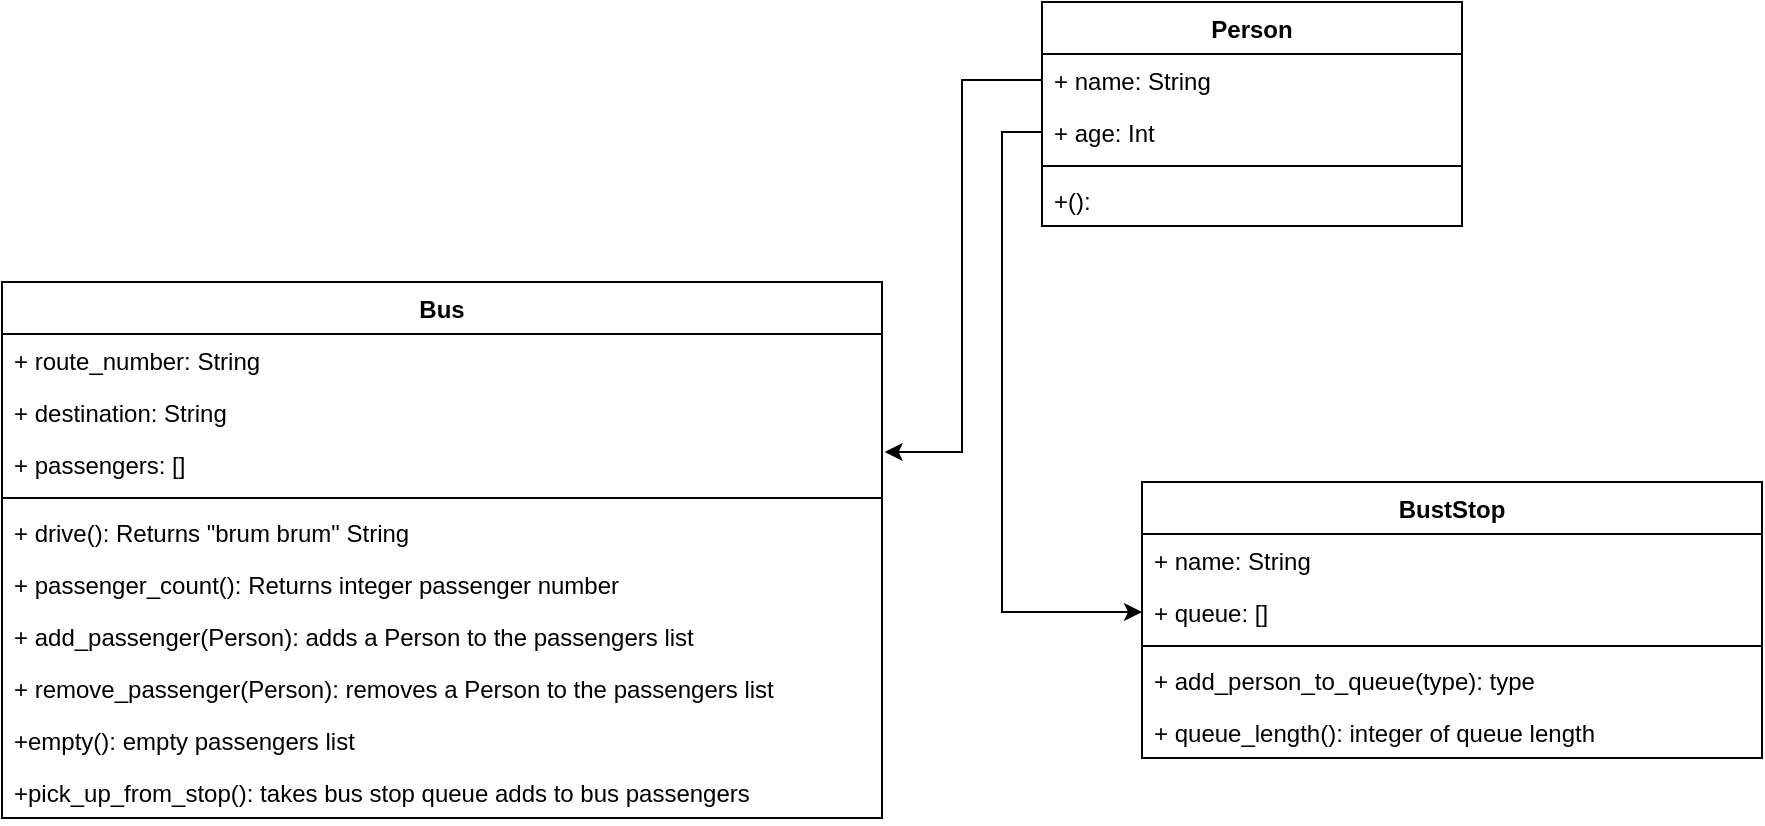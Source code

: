 <mxfile version="13.9.9" type="device"><diagram id="8T23cfKQqNau-uhKq3E_" name="Page-1"><mxGraphModel dx="946" dy="602" grid="1" gridSize="10" guides="1" tooltips="1" connect="1" arrows="1" fold="1" page="1" pageScale="1" pageWidth="827" pageHeight="1169" math="0" shadow="0"><root><mxCell id="0"/><mxCell id="1" parent="0"/><mxCell id="OSReoyFPWHzFteqpX4_T-5" value="Bus" style="swimlane;fontStyle=1;align=center;verticalAlign=top;childLayout=stackLayout;horizontal=1;startSize=26;horizontalStack=0;resizeParent=1;resizeParentMax=0;resizeLast=0;collapsible=1;marginBottom=0;" vertex="1" parent="1"><mxGeometry x="170" y="210" width="440" height="268" as="geometry"><mxRectangle x="330" y="270" width="100" height="26" as="alternateBounds"/></mxGeometry></mxCell><mxCell id="OSReoyFPWHzFteqpX4_T-6" value="+ route_number: String" style="text;strokeColor=none;fillColor=none;align=left;verticalAlign=top;spacingLeft=4;spacingRight=4;overflow=hidden;rotatable=0;points=[[0,0.5],[1,0.5]];portConstraint=eastwest;" vertex="1" parent="OSReoyFPWHzFteqpX4_T-5"><mxGeometry y="26" width="440" height="26" as="geometry"/></mxCell><mxCell id="OSReoyFPWHzFteqpX4_T-9" value="+ destination: String" style="text;strokeColor=none;fillColor=none;align=left;verticalAlign=top;spacingLeft=4;spacingRight=4;overflow=hidden;rotatable=0;points=[[0,0.5],[1,0.5]];portConstraint=eastwest;" vertex="1" parent="OSReoyFPWHzFteqpX4_T-5"><mxGeometry y="52" width="440" height="26" as="geometry"/></mxCell><mxCell id="OSReoyFPWHzFteqpX4_T-18" value="+ passengers: []" style="text;strokeColor=none;fillColor=none;align=left;verticalAlign=top;spacingLeft=4;spacingRight=4;overflow=hidden;rotatable=0;points=[[0,0.5],[1,0.5]];portConstraint=eastwest;" vertex="1" parent="OSReoyFPWHzFteqpX4_T-5"><mxGeometry y="78" width="440" height="26" as="geometry"/></mxCell><mxCell id="OSReoyFPWHzFteqpX4_T-7" value="" style="line;strokeWidth=1;fillColor=none;align=left;verticalAlign=middle;spacingTop=-1;spacingLeft=3;spacingRight=3;rotatable=0;labelPosition=right;points=[];portConstraint=eastwest;" vertex="1" parent="OSReoyFPWHzFteqpX4_T-5"><mxGeometry y="104" width="440" height="8" as="geometry"/></mxCell><mxCell id="OSReoyFPWHzFteqpX4_T-8" value="+ drive(): Returns &quot;brum brum&quot; String" style="text;strokeColor=none;fillColor=none;align=left;verticalAlign=top;spacingLeft=4;spacingRight=4;overflow=hidden;rotatable=0;points=[[0,0.5],[1,0.5]];portConstraint=eastwest;" vertex="1" parent="OSReoyFPWHzFteqpX4_T-5"><mxGeometry y="112" width="440" height="26" as="geometry"/></mxCell><mxCell id="OSReoyFPWHzFteqpX4_T-19" value="+ passenger_count(): Returns integer passenger number" style="text;strokeColor=none;fillColor=none;align=left;verticalAlign=top;spacingLeft=4;spacingRight=4;overflow=hidden;rotatable=0;points=[[0,0.5],[1,0.5]];portConstraint=eastwest;" vertex="1" parent="OSReoyFPWHzFteqpX4_T-5"><mxGeometry y="138" width="440" height="26" as="geometry"/></mxCell><mxCell id="OSReoyFPWHzFteqpX4_T-21" value="+ add_passenger(Person): adds a Person to the passengers list" style="text;strokeColor=none;fillColor=none;align=left;verticalAlign=top;spacingLeft=4;spacingRight=4;overflow=hidden;rotatable=0;points=[[0,0.5],[1,0.5]];portConstraint=eastwest;" vertex="1" parent="OSReoyFPWHzFteqpX4_T-5"><mxGeometry y="164" width="440" height="26" as="geometry"/></mxCell><mxCell id="OSReoyFPWHzFteqpX4_T-23" value="+ remove_passenger(Person): removes a Person to the passengers list" style="text;strokeColor=none;fillColor=none;align=left;verticalAlign=top;spacingLeft=4;spacingRight=4;overflow=hidden;rotatable=0;points=[[0,0.5],[1,0.5]];portConstraint=eastwest;" vertex="1" parent="OSReoyFPWHzFteqpX4_T-5"><mxGeometry y="190" width="440" height="26" as="geometry"/></mxCell><mxCell id="OSReoyFPWHzFteqpX4_T-24" value="+empty(): empty passengers list" style="text;strokeColor=none;fillColor=none;align=left;verticalAlign=top;spacingLeft=4;spacingRight=4;overflow=hidden;rotatable=0;points=[[0,0.5],[1,0.5]];portConstraint=eastwest;" vertex="1" parent="OSReoyFPWHzFteqpX4_T-5"><mxGeometry y="216" width="440" height="26" as="geometry"/></mxCell><mxCell id="OSReoyFPWHzFteqpX4_T-30" value="+pick_up_from_stop(): takes bus stop queue adds to bus passengers" style="text;strokeColor=none;fillColor=none;align=left;verticalAlign=top;spacingLeft=4;spacingRight=4;overflow=hidden;rotatable=0;points=[[0,0.5],[1,0.5]];portConstraint=eastwest;" vertex="1" parent="OSReoyFPWHzFteqpX4_T-5"><mxGeometry y="242" width="440" height="26" as="geometry"/></mxCell><mxCell id="OSReoyFPWHzFteqpX4_T-12" value="Person" style="swimlane;fontStyle=1;align=center;verticalAlign=top;childLayout=stackLayout;horizontal=1;startSize=26;horizontalStack=0;resizeParent=1;resizeParentMax=0;resizeLast=0;collapsible=1;marginBottom=0;" vertex="1" parent="1"><mxGeometry x="690" y="70" width="210" height="112" as="geometry"><mxRectangle x="330" y="270" width="100" height="26" as="alternateBounds"/></mxGeometry></mxCell><mxCell id="OSReoyFPWHzFteqpX4_T-13" value="+ name: String" style="text;strokeColor=none;fillColor=none;align=left;verticalAlign=top;spacingLeft=4;spacingRight=4;overflow=hidden;rotatable=0;points=[[0,0.5],[1,0.5]];portConstraint=eastwest;" vertex="1" parent="OSReoyFPWHzFteqpX4_T-12"><mxGeometry y="26" width="210" height="26" as="geometry"/></mxCell><mxCell id="OSReoyFPWHzFteqpX4_T-14" value="+ age: Int" style="text;strokeColor=none;fillColor=none;align=left;verticalAlign=top;spacingLeft=4;spacingRight=4;overflow=hidden;rotatable=0;points=[[0,0.5],[1,0.5]];portConstraint=eastwest;" vertex="1" parent="OSReoyFPWHzFteqpX4_T-12"><mxGeometry y="52" width="210" height="26" as="geometry"/></mxCell><mxCell id="OSReoyFPWHzFteqpX4_T-15" value="" style="line;strokeWidth=1;fillColor=none;align=left;verticalAlign=middle;spacingTop=-1;spacingLeft=3;spacingRight=3;rotatable=0;labelPosition=right;points=[];portConstraint=eastwest;" vertex="1" parent="OSReoyFPWHzFteqpX4_T-12"><mxGeometry y="78" width="210" height="8" as="geometry"/></mxCell><mxCell id="OSReoyFPWHzFteqpX4_T-16" value="+(): " style="text;strokeColor=none;fillColor=none;align=left;verticalAlign=top;spacingLeft=4;spacingRight=4;overflow=hidden;rotatable=0;points=[[0,0.5],[1,0.5]];portConstraint=eastwest;" vertex="1" parent="OSReoyFPWHzFteqpX4_T-12"><mxGeometry y="86" width="210" height="26" as="geometry"/></mxCell><mxCell id="OSReoyFPWHzFteqpX4_T-22" style="edgeStyle=orthogonalEdgeStyle;rounded=0;orthogonalLoop=1;jettySize=auto;html=1;exitX=0;exitY=0.5;exitDx=0;exitDy=0;entryX=1.003;entryY=0.269;entryDx=0;entryDy=0;entryPerimeter=0;" edge="1" parent="1" source="OSReoyFPWHzFteqpX4_T-13" target="OSReoyFPWHzFteqpX4_T-18"><mxGeometry relative="1" as="geometry"/></mxCell><mxCell id="OSReoyFPWHzFteqpX4_T-25" value="BustStop" style="swimlane;fontStyle=1;align=center;verticalAlign=top;childLayout=stackLayout;horizontal=1;startSize=26;horizontalStack=0;resizeParent=1;resizeParentMax=0;resizeLast=0;collapsible=1;marginBottom=0;" vertex="1" parent="1"><mxGeometry x="740" y="310" width="310" height="138" as="geometry"/></mxCell><mxCell id="OSReoyFPWHzFteqpX4_T-26" value="+ name: String" style="text;strokeColor=none;fillColor=none;align=left;verticalAlign=top;spacingLeft=4;spacingRight=4;overflow=hidden;rotatable=0;points=[[0,0.5],[1,0.5]];portConstraint=eastwest;" vertex="1" parent="OSReoyFPWHzFteqpX4_T-25"><mxGeometry y="26" width="310" height="26" as="geometry"/></mxCell><mxCell id="OSReoyFPWHzFteqpX4_T-29" value="+ queue: []" style="text;strokeColor=none;fillColor=none;align=left;verticalAlign=top;spacingLeft=4;spacingRight=4;overflow=hidden;rotatable=0;points=[[0,0.5],[1,0.5]];portConstraint=eastwest;" vertex="1" parent="OSReoyFPWHzFteqpX4_T-25"><mxGeometry y="52" width="310" height="26" as="geometry"/></mxCell><mxCell id="OSReoyFPWHzFteqpX4_T-27" value="" style="line;strokeWidth=1;fillColor=none;align=left;verticalAlign=middle;spacingTop=-1;spacingLeft=3;spacingRight=3;rotatable=0;labelPosition=right;points=[];portConstraint=eastwest;" vertex="1" parent="OSReoyFPWHzFteqpX4_T-25"><mxGeometry y="78" width="310" height="8" as="geometry"/></mxCell><mxCell id="OSReoyFPWHzFteqpX4_T-28" value="+ add_person_to_queue(type): type" style="text;strokeColor=none;fillColor=none;align=left;verticalAlign=top;spacingLeft=4;spacingRight=4;overflow=hidden;rotatable=0;points=[[0,0.5],[1,0.5]];portConstraint=eastwest;" vertex="1" parent="OSReoyFPWHzFteqpX4_T-25"><mxGeometry y="86" width="310" height="26" as="geometry"/></mxCell><mxCell id="OSReoyFPWHzFteqpX4_T-32" value="+ queue_length(): integer of queue length" style="text;strokeColor=none;fillColor=none;align=left;verticalAlign=top;spacingLeft=4;spacingRight=4;overflow=hidden;rotatable=0;points=[[0,0.5],[1,0.5]];portConstraint=eastwest;" vertex="1" parent="OSReoyFPWHzFteqpX4_T-25"><mxGeometry y="112" width="310" height="26" as="geometry"/></mxCell><mxCell id="OSReoyFPWHzFteqpX4_T-31" style="edgeStyle=orthogonalEdgeStyle;rounded=0;orthogonalLoop=1;jettySize=auto;html=1;exitX=0;exitY=0.5;exitDx=0;exitDy=0;" edge="1" parent="1" source="OSReoyFPWHzFteqpX4_T-14" target="OSReoyFPWHzFteqpX4_T-29"><mxGeometry relative="1" as="geometry"/></mxCell></root></mxGraphModel></diagram></mxfile>